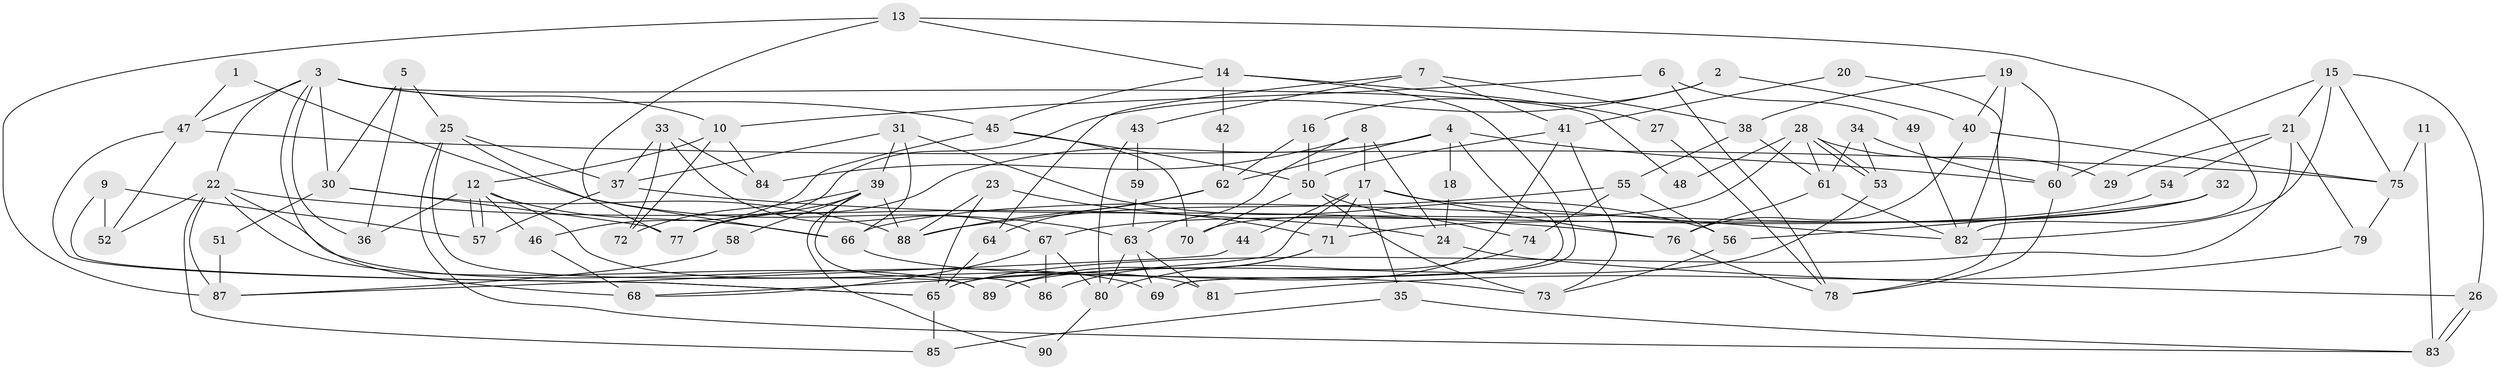 // Generated by graph-tools (version 1.1) at 2025/35/03/09/25 02:35:55]
// undirected, 90 vertices, 180 edges
graph export_dot {
graph [start="1"]
  node [color=gray90,style=filled];
  1;
  2;
  3;
  4;
  5;
  6;
  7;
  8;
  9;
  10;
  11;
  12;
  13;
  14;
  15;
  16;
  17;
  18;
  19;
  20;
  21;
  22;
  23;
  24;
  25;
  26;
  27;
  28;
  29;
  30;
  31;
  32;
  33;
  34;
  35;
  36;
  37;
  38;
  39;
  40;
  41;
  42;
  43;
  44;
  45;
  46;
  47;
  48;
  49;
  50;
  51;
  52;
  53;
  54;
  55;
  56;
  57;
  58;
  59;
  60;
  61;
  62;
  63;
  64;
  65;
  66;
  67;
  68;
  69;
  70;
  71;
  72;
  73;
  74;
  75;
  76;
  77;
  78;
  79;
  80;
  81;
  82;
  83;
  84;
  85;
  86;
  87;
  88;
  89;
  90;
  1 -- 63;
  1 -- 47;
  2 -- 77;
  2 -- 16;
  2 -- 40;
  3 -- 36;
  3 -- 47;
  3 -- 10;
  3 -- 22;
  3 -- 30;
  3 -- 45;
  3 -- 48;
  3 -- 68;
  4 -- 69;
  4 -- 77;
  4 -- 18;
  4 -- 60;
  4 -- 62;
  5 -- 30;
  5 -- 25;
  5 -- 36;
  6 -- 10;
  6 -- 78;
  6 -- 49;
  7 -- 41;
  7 -- 64;
  7 -- 38;
  7 -- 43;
  8 -- 17;
  8 -- 63;
  8 -- 24;
  8 -- 84;
  9 -- 65;
  9 -- 57;
  9 -- 52;
  10 -- 72;
  10 -- 12;
  10 -- 84;
  11 -- 83;
  11 -- 75;
  12 -- 57;
  12 -- 57;
  12 -- 36;
  12 -- 46;
  12 -- 66;
  12 -- 81;
  13 -- 14;
  13 -- 82;
  13 -- 77;
  13 -- 87;
  14 -- 45;
  14 -- 69;
  14 -- 27;
  14 -- 42;
  15 -- 82;
  15 -- 60;
  15 -- 21;
  15 -- 26;
  15 -- 75;
  16 -- 50;
  16 -- 62;
  17 -- 68;
  17 -- 71;
  17 -- 35;
  17 -- 44;
  17 -- 76;
  17 -- 82;
  18 -- 24;
  19 -- 82;
  19 -- 38;
  19 -- 40;
  19 -- 60;
  20 -- 78;
  20 -- 41;
  21 -- 65;
  21 -- 29;
  21 -- 54;
  21 -- 79;
  22 -- 24;
  22 -- 52;
  22 -- 69;
  22 -- 85;
  22 -- 87;
  22 -- 89;
  23 -- 88;
  23 -- 65;
  23 -- 71;
  24 -- 26;
  25 -- 89;
  25 -- 66;
  25 -- 37;
  25 -- 83;
  26 -- 83;
  26 -- 83;
  27 -- 78;
  28 -- 53;
  28 -- 53;
  28 -- 70;
  28 -- 29;
  28 -- 48;
  28 -- 61;
  30 -- 88;
  30 -- 51;
  30 -- 77;
  31 -- 66;
  31 -- 37;
  31 -- 39;
  31 -- 56;
  32 -- 71;
  32 -- 66;
  32 -- 56;
  33 -- 84;
  33 -- 37;
  33 -- 67;
  33 -- 72;
  34 -- 61;
  34 -- 60;
  34 -- 53;
  35 -- 83;
  35 -- 85;
  37 -- 76;
  37 -- 57;
  38 -- 61;
  38 -- 55;
  39 -- 77;
  39 -- 58;
  39 -- 72;
  39 -- 86;
  39 -- 88;
  39 -- 90;
  40 -- 75;
  40 -- 76;
  41 -- 65;
  41 -- 50;
  41 -- 73;
  42 -- 62;
  43 -- 80;
  43 -- 59;
  44 -- 87;
  45 -- 46;
  45 -- 50;
  45 -- 70;
  46 -- 68;
  47 -- 75;
  47 -- 52;
  47 -- 65;
  49 -- 82;
  50 -- 73;
  50 -- 70;
  50 -- 74;
  51 -- 87;
  53 -- 89;
  54 -- 67;
  55 -- 56;
  55 -- 74;
  55 -- 88;
  56 -- 73;
  58 -- 87;
  59 -- 63;
  60 -- 78;
  61 -- 76;
  61 -- 82;
  62 -- 88;
  62 -- 64;
  63 -- 80;
  63 -- 81;
  63 -- 69;
  64 -- 65;
  65 -- 85;
  66 -- 73;
  67 -- 86;
  67 -- 68;
  67 -- 80;
  71 -- 89;
  71 -- 86;
  74 -- 80;
  75 -- 79;
  76 -- 78;
  79 -- 81;
  80 -- 90;
}
